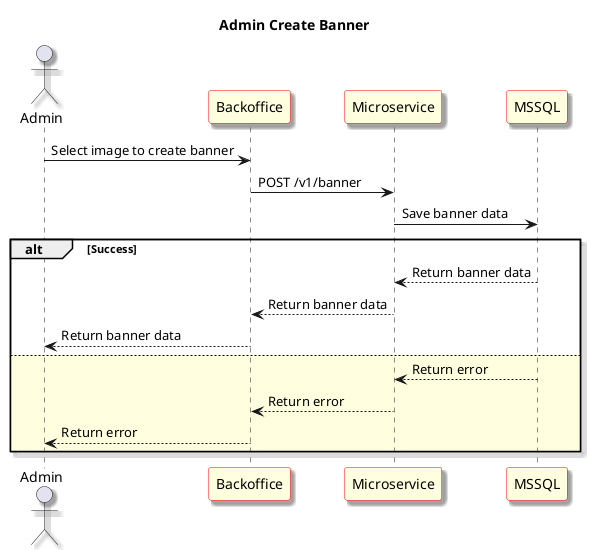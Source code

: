 @startuml Admin Create Banner
skinparam shadowing true
skinparam sequence {
	ParticipantBackgroundColor LightYellow
	ParticipantBorderColor red
}
Title: Admin Create Banner
actor "Admin" as User1
participant "Backoffice" as Frontend
participant "Microservice" as Microservice
participant "MSSQL" as Database

User1 -> Frontend: Select image to create banner

Frontend -> Microservice: POST /v1/banner

Microservice -> Database: Save banner data

alt Success

Database --> Microservice: Return banner data

Microservice --> Frontend: Return banner data

Frontend --> User1: Return banner data

else #LightYellow

Database --> Microservice: Return error

Microservice --> Frontend: Return error

Frontend --> User1: Return error

end


@enduml
